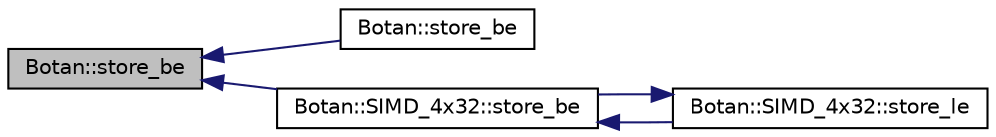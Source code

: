 digraph "Botan::store_be"
{
  edge [fontname="Helvetica",fontsize="10",labelfontname="Helvetica",labelfontsize="10"];
  node [fontname="Helvetica",fontsize="10",shape=record];
  rankdir="LR";
  Node310 [label="Botan::store_be",height=0.2,width=0.4,color="black", fillcolor="grey75", style="filled", fontcolor="black"];
  Node310 -> Node311 [dir="back",color="midnightblue",fontsize="10",style="solid",fontname="Helvetica"];
  Node311 [label="Botan::store_be",height=0.2,width=0.4,color="black", fillcolor="white", style="filled",URL="$namespace_botan.html#adf2d43d6f22f9440efca19d126179271"];
  Node310 -> Node312 [dir="back",color="midnightblue",fontsize="10",style="solid",fontname="Helvetica"];
  Node312 [label="Botan::SIMD_4x32::store_be",height=0.2,width=0.4,color="black", fillcolor="white", style="filled",URL="$class_botan_1_1_s_i_m_d__4x32.html#ac421365de5827557c16aa89097e15504"];
  Node312 -> Node313 [dir="back",color="midnightblue",fontsize="10",style="solid",fontname="Helvetica"];
  Node313 [label="Botan::SIMD_4x32::store_le",height=0.2,width=0.4,color="black", fillcolor="white", style="filled",URL="$class_botan_1_1_s_i_m_d__4x32.html#a3bfb23404c6906d0bdb61f3c462edc2a"];
  Node313 -> Node312 [dir="back",color="midnightblue",fontsize="10",style="solid",fontname="Helvetica"];
}
